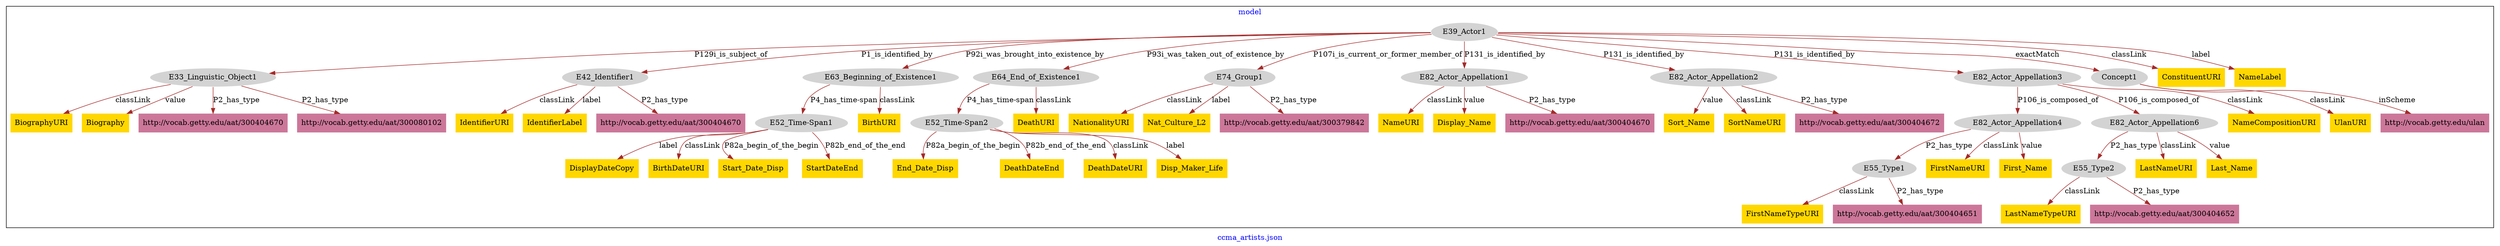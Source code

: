 digraph n0 {
fontcolor="blue"
remincross="true"
label="ccma_artists.json"
subgraph cluster {
label="model"
n2[style="filled",color="white",fillcolor="lightgray",label="E39_Actor1"];
n3[style="filled",color="white",fillcolor="lightgray",label="E33_Linguistic_Object1"];
n4[style="filled",color="white",fillcolor="lightgray",label="E42_Identifier1"];
n5[style="filled",color="white",fillcolor="lightgray",label="E63_Beginning_of_Existence1"];
n6[style="filled",color="white",fillcolor="lightgray",label="E64_End_of_Existence1"];
n7[style="filled",color="white",fillcolor="lightgray",label="E74_Group1"];
n8[style="filled",color="white",fillcolor="lightgray",label="E82_Actor_Appellation1"];
n9[style="filled",color="white",fillcolor="lightgray",label="E82_Actor_Appellation2"];
n10[style="filled",color="white",fillcolor="lightgray",label="E82_Actor_Appellation3"];
n11[style="filled",color="white",fillcolor="lightgray",label="Concept1"];
n12[style="filled",color="white",fillcolor="lightgray",label="E52_Time-Span1"];
n13[style="filled",color="white",fillcolor="lightgray",label="E52_Time-Span2"];
n14[style="filled",color="white",fillcolor="lightgray",label="E82_Actor_Appellation4"];
n15[style="filled",color="white",fillcolor="lightgray",label="E82_Actor_Appellation6"];
n16[style="filled",color="white",fillcolor="lightgray",label="E55_Type1"];
n17[style="filled",color="white",fillcolor="lightgray",label="E55_Type2"];
n18[shape="plaintext",style="filled",fillcolor="gold",label="End_Date_Disp"];
n19[shape="plaintext",style="filled",fillcolor="gold",label="DeathDateEnd"];
n20[shape="plaintext",style="filled",fillcolor="gold",label="DisplayDateCopy"];
n21[shape="plaintext",style="filled",fillcolor="gold",label="LastNameTypeURI"];
n22[shape="plaintext",style="filled",fillcolor="gold",label="FirstNameTypeURI"];
n23[shape="plaintext",style="filled",fillcolor="gold",label="NameURI"];
n24[shape="plaintext",style="filled",fillcolor="gold",label="IdentifierURI"];
n25[shape="plaintext",style="filled",fillcolor="gold",label="NationalityURI"];
n26[shape="plaintext",style="filled",fillcolor="gold",label="NameCompositionURI"];
n27[shape="plaintext",style="filled",fillcolor="gold",label="BirthDateURI"];
n28[shape="plaintext",style="filled",fillcolor="gold",label="Sort_Name"];
n29[shape="plaintext",style="filled",fillcolor="gold",label="BiographyURI"];
n30[shape="plaintext",style="filled",fillcolor="gold",label="DeathDateURI"];
n31[shape="plaintext",style="filled",fillcolor="gold",label="Nat_Culture_L2"];
n32[shape="plaintext",style="filled",fillcolor="gold",label="UlanURI"];
n33[shape="plaintext",style="filled",fillcolor="gold",label="SortNameURI"];
n34[shape="plaintext",style="filled",fillcolor="gold",label="Start_Date_Disp"];
n35[shape="plaintext",style="filled",fillcolor="gold",label="FirstNameURI"];
n36[shape="plaintext",style="filled",fillcolor="gold",label="ConstituentURI"];
n37[shape="plaintext",style="filled",fillcolor="gold",label="BirthURI"];
n38[shape="plaintext",style="filled",fillcolor="gold",label="LastNameURI"];
n39[shape="plaintext",style="filled",fillcolor="gold",label="NameLabel"];
n40[shape="plaintext",style="filled",fillcolor="gold",label="StartDateEnd"];
n41[shape="plaintext",style="filled",fillcolor="gold",label="Display_Name"];
n42[shape="plaintext",style="filled",fillcolor="gold",label="IdentifierLabel"];
n43[shape="plaintext",style="filled",fillcolor="gold",label="Last_Name"];
n44[shape="plaintext",style="filled",fillcolor="gold",label="DeathURI"];
n45[shape="plaintext",style="filled",fillcolor="gold",label="First_Name"];
n46[shape="plaintext",style="filled",fillcolor="gold",label="Biography"];
n47[shape="plaintext",style="filled",fillcolor="gold",label="Disp_Maker_Life"];
n48[shape="plaintext",style="filled",fillcolor="#CC7799",label="http://vocab.getty.edu/aat/300404670"];
n49[shape="plaintext",style="filled",fillcolor="#CC7799",label="http://vocab.getty.edu/aat/300080102"];
n50[shape="plaintext",style="filled",fillcolor="#CC7799",label="http://vocab.getty.edu/aat/300404672"];
n51[shape="plaintext",style="filled",fillcolor="#CC7799",label="http://vocab.getty.edu/aat/300404670"];
n52[shape="plaintext",style="filled",fillcolor="#CC7799",label="http://vocab.getty.edu/aat/300379842"];
n53[shape="plaintext",style="filled",fillcolor="#CC7799",label="http://vocab.getty.edu/aat/300404651"];
n54[shape="plaintext",style="filled",fillcolor="#CC7799",label="http://vocab.getty.edu/aat/300404652"];
n55[shape="plaintext",style="filled",fillcolor="#CC7799",label="http://vocab.getty.edu/aat/300404670"];
n56[shape="plaintext",style="filled",fillcolor="#CC7799",label="http://vocab.getty.edu/ulan"];
}
n2 -> n3[color="brown",fontcolor="black",label="P129i_is_subject_of"]
n2 -> n4[color="brown",fontcolor="black",label="P1_is_identified_by"]
n2 -> n5[color="brown",fontcolor="black",label="P92i_was_brought_into_existence_by"]
n2 -> n6[color="brown",fontcolor="black",label="P93i_was_taken_out_of_existence_by"]
n2 -> n7[color="brown",fontcolor="black",label="P107i_is_current_or_former_member_of"]
n2 -> n8[color="brown",fontcolor="black",label="P131_is_identified_by"]
n2 -> n9[color="brown",fontcolor="black",label="P131_is_identified_by"]
n2 -> n10[color="brown",fontcolor="black",label="P131_is_identified_by"]
n2 -> n11[color="brown",fontcolor="black",label="exactMatch"]
n5 -> n12[color="brown",fontcolor="black",label="P4_has_time-span"]
n6 -> n13[color="brown",fontcolor="black",label="P4_has_time-span"]
n10 -> n14[color="brown",fontcolor="black",label="P106_is_composed_of"]
n10 -> n15[color="brown",fontcolor="black",label="P106_is_composed_of"]
n14 -> n16[color="brown",fontcolor="black",label="P2_has_type"]
n15 -> n17[color="brown",fontcolor="black",label="P2_has_type"]
n13 -> n18[color="brown",fontcolor="black",label="P82a_begin_of_the_begin"]
n13 -> n19[color="brown",fontcolor="black",label="P82b_end_of_the_end"]
n12 -> n20[color="brown",fontcolor="black",label="label"]
n17 -> n21[color="brown",fontcolor="black",label="classLink"]
n16 -> n22[color="brown",fontcolor="black",label="classLink"]
n8 -> n23[color="brown",fontcolor="black",label="classLink"]
n4 -> n24[color="brown",fontcolor="black",label="classLink"]
n7 -> n25[color="brown",fontcolor="black",label="classLink"]
n10 -> n26[color="brown",fontcolor="black",label="classLink"]
n12 -> n27[color="brown",fontcolor="black",label="classLink"]
n9 -> n28[color="brown",fontcolor="black",label="value"]
n3 -> n29[color="brown",fontcolor="black",label="classLink"]
n13 -> n30[color="brown",fontcolor="black",label="classLink"]
n7 -> n31[color="brown",fontcolor="black",label="label"]
n11 -> n32[color="brown",fontcolor="black",label="classLink"]
n9 -> n33[color="brown",fontcolor="black",label="classLink"]
n12 -> n34[color="brown",fontcolor="black",label="P82a_begin_of_the_begin"]
n14 -> n35[color="brown",fontcolor="black",label="classLink"]
n2 -> n36[color="brown",fontcolor="black",label="classLink"]
n5 -> n37[color="brown",fontcolor="black",label="classLink"]
n15 -> n38[color="brown",fontcolor="black",label="classLink"]
n2 -> n39[color="brown",fontcolor="black",label="label"]
n12 -> n40[color="brown",fontcolor="black",label="P82b_end_of_the_end"]
n8 -> n41[color="brown",fontcolor="black",label="value"]
n4 -> n42[color="brown",fontcolor="black",label="label"]
n15 -> n43[color="brown",fontcolor="black",label="value"]
n6 -> n44[color="brown",fontcolor="black",label="classLink"]
n14 -> n45[color="brown",fontcolor="black",label="value"]
n3 -> n46[color="brown",fontcolor="black",label="value"]
n13 -> n47[color="brown",fontcolor="black",label="label"]
n3 -> n48[color="brown",fontcolor="black",label="P2_has_type"]
n3 -> n49[color="brown",fontcolor="black",label="P2_has_type"]
n9 -> n50[color="brown",fontcolor="black",label="P2_has_type"]
n4 -> n51[color="brown",fontcolor="black",label="P2_has_type"]
n7 -> n52[color="brown",fontcolor="black",label="P2_has_type"]
n16 -> n53[color="brown",fontcolor="black",label="P2_has_type"]
n17 -> n54[color="brown",fontcolor="black",label="P2_has_type"]
n8 -> n55[color="brown",fontcolor="black",label="P2_has_type"]
n11 -> n56[color="brown",fontcolor="black",label="inScheme"]
}
